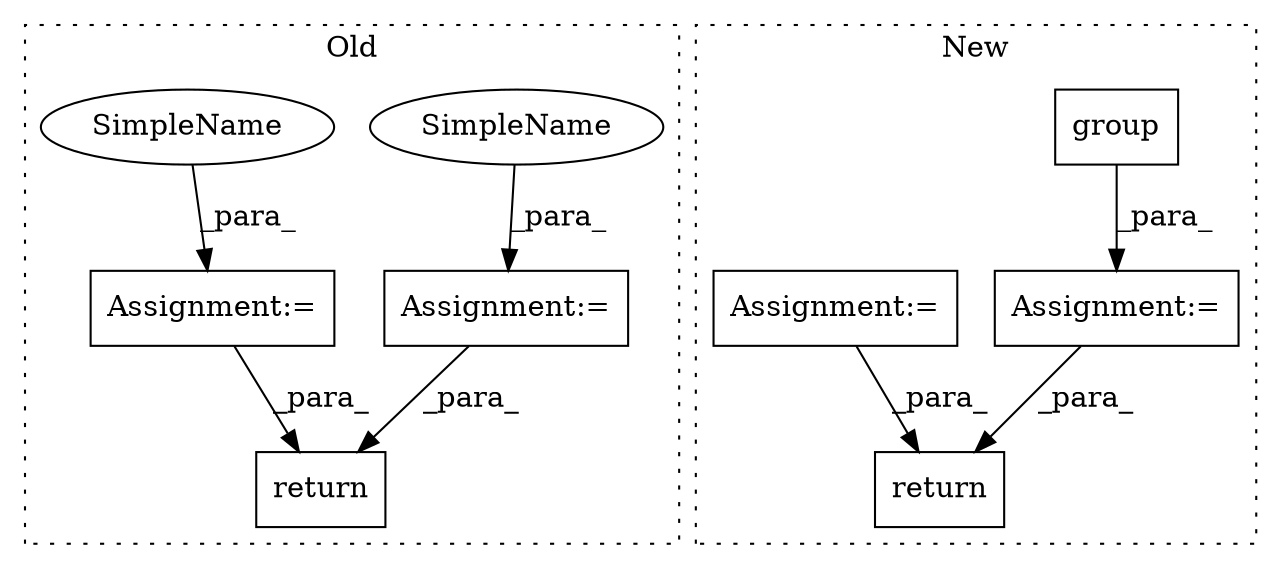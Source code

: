 digraph G {
subgraph cluster0 {
1 [label="return" a="41" s="6516" l="12" shape="box"];
5 [label="Assignment:=" a="7" s="6481" l="26" shape="box"];
7 [label="Assignment:=" a="7" s="6291" l="26" shape="box"];
8 [label="SimpleName" a="42" s="6298" l="10" shape="ellipse"];
9 [label="SimpleName" a="42" s="6488" l="10" shape="ellipse"];
label = "Old";
style="dotted";
}
subgraph cluster1 {
2 [label="group" a="32" s="5215,5248" l="6,1" shape="box"];
3 [label="return" a="41" s="5255" l="12" shape="box"];
4 [label="Assignment:=" a="7" s="5203" l="1" shape="box"];
6 [label="Assignment:=" a="7" s="5162" l="1" shape="box"];
label = "New";
style="dotted";
}
2 -> 4 [label="_para_"];
4 -> 3 [label="_para_"];
5 -> 1 [label="_para_"];
6 -> 3 [label="_para_"];
7 -> 1 [label="_para_"];
8 -> 7 [label="_para_"];
9 -> 5 [label="_para_"];
}